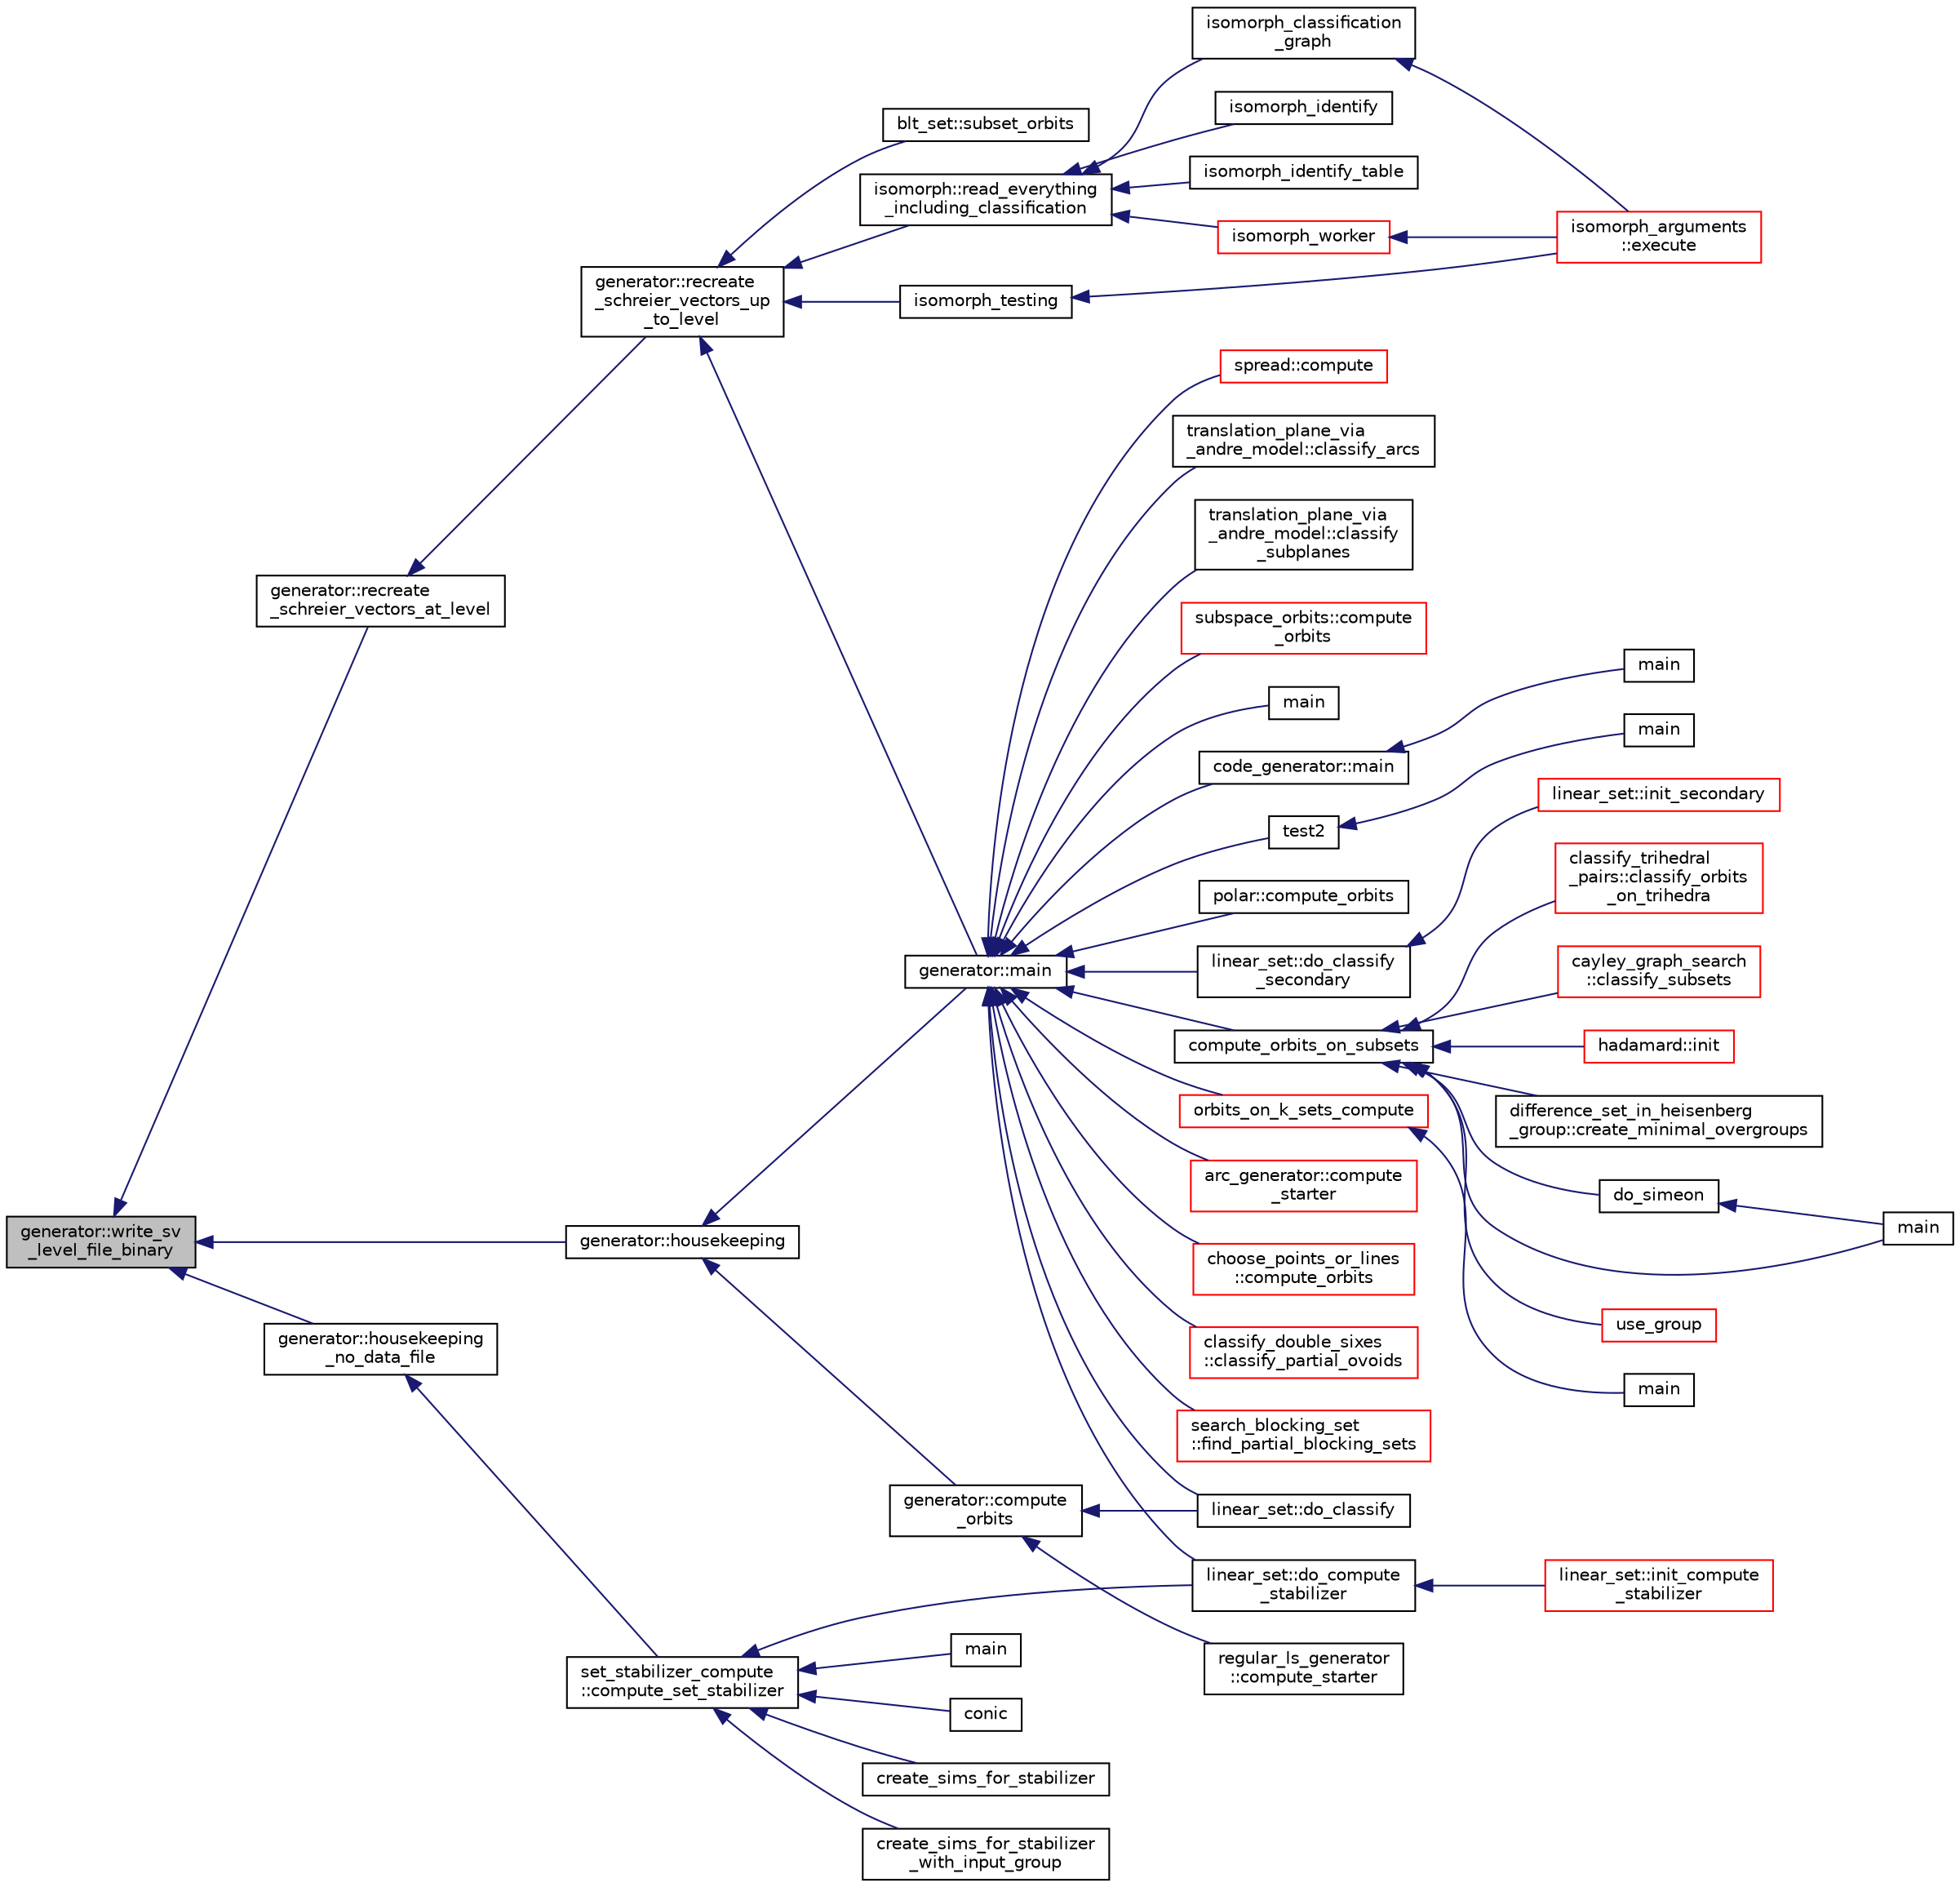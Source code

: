 digraph "generator::write_sv_level_file_binary"
{
  edge [fontname="Helvetica",fontsize="10",labelfontname="Helvetica",labelfontsize="10"];
  node [fontname="Helvetica",fontsize="10",shape=record];
  rankdir="LR";
  Node23271 [label="generator::write_sv\l_level_file_binary",height=0.2,width=0.4,color="black", fillcolor="grey75", style="filled", fontcolor="black"];
  Node23271 -> Node23272 [dir="back",color="midnightblue",fontsize="10",style="solid",fontname="Helvetica"];
  Node23272 [label="generator::recreate\l_schreier_vectors_at_level",height=0.2,width=0.4,color="black", fillcolor="white", style="filled",URL="$d7/d73/classgenerator.html#a7d190e196e7c9721c4135f40f01d922f"];
  Node23272 -> Node23273 [dir="back",color="midnightblue",fontsize="10",style="solid",fontname="Helvetica"];
  Node23273 [label="generator::recreate\l_schreier_vectors_up\l_to_level",height=0.2,width=0.4,color="black", fillcolor="white", style="filled",URL="$d7/d73/classgenerator.html#a2ca7599e91bb012d41153aec95f081f7"];
  Node23273 -> Node23274 [dir="back",color="midnightblue",fontsize="10",style="solid",fontname="Helvetica"];
  Node23274 [label="blt_set::subset_orbits",height=0.2,width=0.4,color="black", fillcolor="white", style="filled",URL="$d1/d3d/classblt__set.html#af8f79fc4346244acfa0e2c2d23c36993"];
  Node23273 -> Node23275 [dir="back",color="midnightblue",fontsize="10",style="solid",fontname="Helvetica"];
  Node23275 [label="generator::main",height=0.2,width=0.4,color="black", fillcolor="white", style="filled",URL="$d7/d73/classgenerator.html#a01abff8e9f231bf0d82e2e8e0061f242"];
  Node23275 -> Node23276 [dir="back",color="midnightblue",fontsize="10",style="solid",fontname="Helvetica"];
  Node23276 [label="main",height=0.2,width=0.4,color="black", fillcolor="white", style="filled",URL="$d2/d11/codes_8h.html#a217dbf8b442f20279ea00b898af96f52"];
  Node23275 -> Node23277 [dir="back",color="midnightblue",fontsize="10",style="solid",fontname="Helvetica"];
  Node23277 [label="code_generator::main",height=0.2,width=0.4,color="black", fillcolor="white", style="filled",URL="$db/d37/classcode__generator.html#ab3cf3a306e4032c2b471ac95321c599f"];
  Node23277 -> Node23278 [dir="back",color="midnightblue",fontsize="10",style="solid",fontname="Helvetica"];
  Node23278 [label="main",height=0.2,width=0.4,color="black", fillcolor="white", style="filled",URL="$d4/d4f/codes_8_c.html#a217dbf8b442f20279ea00b898af96f52"];
  Node23275 -> Node23279 [dir="back",color="midnightblue",fontsize="10",style="solid",fontname="Helvetica"];
  Node23279 [label="test2",height=0.2,width=0.4,color="black", fillcolor="white", style="filled",URL="$d9/db0/factor__space_8_c.html#a39d73a812e5fd8f1bc111e948368cb10"];
  Node23279 -> Node23280 [dir="back",color="midnightblue",fontsize="10",style="solid",fontname="Helvetica"];
  Node23280 [label="main",height=0.2,width=0.4,color="black", fillcolor="white", style="filled",URL="$d9/db0/factor__space_8_c.html#a3c04138a5bfe5d72780bb7e82a18e627"];
  Node23275 -> Node23281 [dir="back",color="midnightblue",fontsize="10",style="solid",fontname="Helvetica"];
  Node23281 [label="polar::compute_orbits",height=0.2,width=0.4,color="black", fillcolor="white", style="filled",URL="$da/d1c/classpolar.html#ac4c3c4f95d14c74ff4a3ec3f3479a1da"];
  Node23275 -> Node23282 [dir="back",color="midnightblue",fontsize="10",style="solid",fontname="Helvetica"];
  Node23282 [label="linear_set::do_classify",height=0.2,width=0.4,color="black", fillcolor="white", style="filled",URL="$dd/d86/classlinear__set.html#a3eb2dbce7fa8b71901dfc12f288ddd0c"];
  Node23275 -> Node23283 [dir="back",color="midnightblue",fontsize="10",style="solid",fontname="Helvetica"];
  Node23283 [label="linear_set::do_classify\l_secondary",height=0.2,width=0.4,color="black", fillcolor="white", style="filled",URL="$dd/d86/classlinear__set.html#a47eb7f9995f3343abd3bdfbf9a9a9162"];
  Node23283 -> Node23284 [dir="back",color="midnightblue",fontsize="10",style="solid",fontname="Helvetica"];
  Node23284 [label="linear_set::init_secondary",height=0.2,width=0.4,color="red", fillcolor="white", style="filled",URL="$dd/d86/classlinear__set.html#a7bf8cd7805559b5762921687a7c1ed97"];
  Node23275 -> Node23286 [dir="back",color="midnightblue",fontsize="10",style="solid",fontname="Helvetica"];
  Node23286 [label="linear_set::do_compute\l_stabilizer",height=0.2,width=0.4,color="black", fillcolor="white", style="filled",URL="$dd/d86/classlinear__set.html#ae8f58ded28fb5370f4459cca42b7463b"];
  Node23286 -> Node23287 [dir="back",color="midnightblue",fontsize="10",style="solid",fontname="Helvetica"];
  Node23287 [label="linear_set::init_compute\l_stabilizer",height=0.2,width=0.4,color="red", fillcolor="white", style="filled",URL="$dd/d86/classlinear__set.html#a0cc3eaec1896fdc977b62e94623b055b"];
  Node23275 -> Node23289 [dir="back",color="midnightblue",fontsize="10",style="solid",fontname="Helvetica"];
  Node23289 [label="compute_orbits_on_subsets",height=0.2,width=0.4,color="black", fillcolor="white", style="filled",URL="$d3/d35/snakes__and__ladders__global_8_c.html#af33697aede0480110b1227f727252637"];
  Node23289 -> Node23290 [dir="back",color="midnightblue",fontsize="10",style="solid",fontname="Helvetica"];
  Node23290 [label="cayley_graph_search\l::classify_subsets",height=0.2,width=0.4,color="red", fillcolor="white", style="filled",URL="$de/dae/classcayley__graph__search.html#a4cf8a90752e018a281481ac80ad52c4b"];
  Node23289 -> Node23293 [dir="back",color="midnightblue",fontsize="10",style="solid",fontname="Helvetica"];
  Node23293 [label="hadamard::init",height=0.2,width=0.4,color="red", fillcolor="white", style="filled",URL="$d7/dbb/classhadamard.html#a16af359850b8bdd0d2a73e260d496c33"];
  Node23289 -> Node23295 [dir="back",color="midnightblue",fontsize="10",style="solid",fontname="Helvetica"];
  Node23295 [label="difference_set_in_heisenberg\l_group::create_minimal_overgroups",height=0.2,width=0.4,color="black", fillcolor="white", style="filled",URL="$de/d8a/classdifference__set__in__heisenberg__group.html#a9bde5ad5da3ebaebf98fbfd3e8110b79"];
  Node23289 -> Node23296 [dir="back",color="midnightblue",fontsize="10",style="solid",fontname="Helvetica"];
  Node23296 [label="main",height=0.2,width=0.4,color="black", fillcolor="white", style="filled",URL="$d5/d13/simeon_8_c.html#ae66f6b31b5ad750f1fe042a706a4e3d4"];
  Node23289 -> Node23297 [dir="back",color="midnightblue",fontsize="10",style="solid",fontname="Helvetica"];
  Node23297 [label="do_simeon",height=0.2,width=0.4,color="black", fillcolor="white", style="filled",URL="$d5/d13/simeon_8_c.html#a36cf3f9cb484fa44da7a7dfcbe9385d0"];
  Node23297 -> Node23296 [dir="back",color="midnightblue",fontsize="10",style="solid",fontname="Helvetica"];
  Node23289 -> Node23298 [dir="back",color="midnightblue",fontsize="10",style="solid",fontname="Helvetica"];
  Node23298 [label="use_group",height=0.2,width=0.4,color="red", fillcolor="white", style="filled",URL="$d9/d9f/all__cliques_8_c.html#aba62531e97173264c39afe2c7857af31"];
  Node23289 -> Node23300 [dir="back",color="midnightblue",fontsize="10",style="solid",fontname="Helvetica"];
  Node23300 [label="classify_trihedral\l_pairs::classify_orbits\l_on_trihedra",height=0.2,width=0.4,color="red", fillcolor="white", style="filled",URL="$d1/d21/classclassify__trihedral__pairs.html#a99625621bfba4bb65b3d60304b306539"];
  Node23275 -> Node23307 [dir="back",color="midnightblue",fontsize="10",style="solid",fontname="Helvetica"];
  Node23307 [label="orbits_on_k_sets_compute",height=0.2,width=0.4,color="red", fillcolor="white", style="filled",URL="$d3/d35/snakes__and__ladders__global_8_c.html#a96743526b15703539d544499276aaa71"];
  Node23307 -> Node23308 [dir="back",color="midnightblue",fontsize="10",style="solid",fontname="Helvetica"];
  Node23308 [label="main",height=0.2,width=0.4,color="black", fillcolor="white", style="filled",URL="$d9/d5f/example__fano__plane_8_c.html#ae66f6b31b5ad750f1fe042a706a4e3d4"];
  Node23275 -> Node23317 [dir="back",color="midnightblue",fontsize="10",style="solid",fontname="Helvetica"];
  Node23317 [label="arc_generator::compute\l_starter",height=0.2,width=0.4,color="red", fillcolor="white", style="filled",URL="$d4/d21/classarc__generator.html#aad1dcec3a1c302e743d574bd1ac857d9"];
  Node23275 -> Node23322 [dir="back",color="midnightblue",fontsize="10",style="solid",fontname="Helvetica"];
  Node23322 [label="choose_points_or_lines\l::compute_orbits",height=0.2,width=0.4,color="red", fillcolor="white", style="filled",URL="$d6/d75/classchoose__points__or__lines.html#adc353e2d41dc8a39563322c8cdd85f61"];
  Node23275 -> Node23324 [dir="back",color="midnightblue",fontsize="10",style="solid",fontname="Helvetica"];
  Node23324 [label="classify_double_sixes\l::classify_partial_ovoids",height=0.2,width=0.4,color="red", fillcolor="white", style="filled",URL="$dd/d23/classclassify__double__sixes.html#a2253fca143a0e8a3e39655eb05668ae9"];
  Node23275 -> Node23326 [dir="back",color="midnightblue",fontsize="10",style="solid",fontname="Helvetica"];
  Node23326 [label="search_blocking_set\l::find_partial_blocking_sets",height=0.2,width=0.4,color="red", fillcolor="white", style="filled",URL="$dc/d36/classsearch__blocking__set.html#ad3fdb3d356db75a02c406bc9d4e9e9b6"];
  Node23275 -> Node23328 [dir="back",color="midnightblue",fontsize="10",style="solid",fontname="Helvetica"];
  Node23328 [label="spread::compute",height=0.2,width=0.4,color="red", fillcolor="white", style="filled",URL="$da/dc1/classspread.html#a9674466d3e03b8dad79882299c638a21"];
  Node23275 -> Node23330 [dir="back",color="midnightblue",fontsize="10",style="solid",fontname="Helvetica"];
  Node23330 [label="translation_plane_via\l_andre_model::classify_arcs",height=0.2,width=0.4,color="black", fillcolor="white", style="filled",URL="$d1/dcc/classtranslation__plane__via__andre__model.html#ac8f002e812a8b152d41e806688601c5e"];
  Node23275 -> Node23331 [dir="back",color="midnightblue",fontsize="10",style="solid",fontname="Helvetica"];
  Node23331 [label="translation_plane_via\l_andre_model::classify\l_subplanes",height=0.2,width=0.4,color="black", fillcolor="white", style="filled",URL="$d1/dcc/classtranslation__plane__via__andre__model.html#a794fefa95f0a7f7b887133375988ee55"];
  Node23275 -> Node23332 [dir="back",color="midnightblue",fontsize="10",style="solid",fontname="Helvetica"];
  Node23332 [label="subspace_orbits::compute\l_orbits",height=0.2,width=0.4,color="red", fillcolor="white", style="filled",URL="$d2/d9f/classsubspace__orbits.html#a2778f8d49cde1675de1ef6acfe180b63"];
  Node23273 -> Node23334 [dir="back",color="midnightblue",fontsize="10",style="solid",fontname="Helvetica"];
  Node23334 [label="isomorph::read_everything\l_including_classification",height=0.2,width=0.4,color="black", fillcolor="white", style="filled",URL="$d3/d5f/classisomorph.html#aa6a56e4522d3133a6ea65c9ac6de3924"];
  Node23334 -> Node23335 [dir="back",color="midnightblue",fontsize="10",style="solid",fontname="Helvetica"];
  Node23335 [label="isomorph_classification\l_graph",height=0.2,width=0.4,color="black", fillcolor="white", style="filled",URL="$d4/d7e/isomorph__global_8_c.html#a027e803e6cab7af4c400a71663bf4715"];
  Node23335 -> Node23314 [dir="back",color="midnightblue",fontsize="10",style="solid",fontname="Helvetica"];
  Node23314 [label="isomorph_arguments\l::execute",height=0.2,width=0.4,color="red", fillcolor="white", style="filled",URL="$d5/de4/classisomorph__arguments.html#aa85e472d14906abdd5672dc66027583e"];
  Node23334 -> Node23336 [dir="back",color="midnightblue",fontsize="10",style="solid",fontname="Helvetica"];
  Node23336 [label="isomorph_identify",height=0.2,width=0.4,color="black", fillcolor="white", style="filled",URL="$d4/d7e/isomorph__global_8_c.html#aa0fe57c73d5668eee10a6022ada7f6a3"];
  Node23334 -> Node23337 [dir="back",color="midnightblue",fontsize="10",style="solid",fontname="Helvetica"];
  Node23337 [label="isomorph_identify_table",height=0.2,width=0.4,color="black", fillcolor="white", style="filled",URL="$d4/d7e/isomorph__global_8_c.html#a9fd19ea945561cf2a6bb5c72dd4b1cb2"];
  Node23334 -> Node23338 [dir="back",color="midnightblue",fontsize="10",style="solid",fontname="Helvetica"];
  Node23338 [label="isomorph_worker",height=0.2,width=0.4,color="red", fillcolor="white", style="filled",URL="$d4/d7e/isomorph__global_8_c.html#ace3bb6ec719b02a35534309d4d3fe99a"];
  Node23338 -> Node23314 [dir="back",color="midnightblue",fontsize="10",style="solid",fontname="Helvetica"];
  Node23273 -> Node23339 [dir="back",color="midnightblue",fontsize="10",style="solid",fontname="Helvetica"];
  Node23339 [label="isomorph_testing",height=0.2,width=0.4,color="black", fillcolor="white", style="filled",URL="$d4/d7e/isomorph__global_8_c.html#a5a73cbe9f89c4727f086482ee2d238f9"];
  Node23339 -> Node23314 [dir="back",color="midnightblue",fontsize="10",style="solid",fontname="Helvetica"];
  Node23271 -> Node23340 [dir="back",color="midnightblue",fontsize="10",style="solid",fontname="Helvetica"];
  Node23340 [label="generator::housekeeping",height=0.2,width=0.4,color="black", fillcolor="white", style="filled",URL="$d7/d73/classgenerator.html#aaf2bd92e8f74eb9fbc3244a6dde6f78c"];
  Node23340 -> Node23341 [dir="back",color="midnightblue",fontsize="10",style="solid",fontname="Helvetica"];
  Node23341 [label="generator::compute\l_orbits",height=0.2,width=0.4,color="black", fillcolor="white", style="filled",URL="$d7/d73/classgenerator.html#a23989bc20ecaaed39c4119c758367f40"];
  Node23341 -> Node23342 [dir="back",color="midnightblue",fontsize="10",style="solid",fontname="Helvetica"];
  Node23342 [label="regular_ls_generator\l::compute_starter",height=0.2,width=0.4,color="black", fillcolor="white", style="filled",URL="$d2/dd8/classregular__ls__generator.html#aa38907741058694a73194b02ceb4a53d"];
  Node23341 -> Node23282 [dir="back",color="midnightblue",fontsize="10",style="solid",fontname="Helvetica"];
  Node23340 -> Node23275 [dir="back",color="midnightblue",fontsize="10",style="solid",fontname="Helvetica"];
  Node23271 -> Node23343 [dir="back",color="midnightblue",fontsize="10",style="solid",fontname="Helvetica"];
  Node23343 [label="generator::housekeeping\l_no_data_file",height=0.2,width=0.4,color="black", fillcolor="white", style="filled",URL="$d7/d73/classgenerator.html#a6c09d8dc65abd5c79f3310e8293a56d8"];
  Node23343 -> Node23344 [dir="back",color="midnightblue",fontsize="10",style="solid",fontname="Helvetica"];
  Node23344 [label="set_stabilizer_compute\l::compute_set_stabilizer",height=0.2,width=0.4,color="black", fillcolor="white", style="filled",URL="$d8/dc6/classset__stabilizer__compute.html#ad4f92074322e98c7cd0ed5d4f8486b76"];
  Node23344 -> Node23345 [dir="back",color="midnightblue",fontsize="10",style="solid",fontname="Helvetica"];
  Node23345 [label="main",height=0.2,width=0.4,color="black", fillcolor="white", style="filled",URL="$db/d67/test__hyperoval_8_c.html#a3c04138a5bfe5d72780bb7e82a18e627"];
  Node23344 -> Node23346 [dir="back",color="midnightblue",fontsize="10",style="solid",fontname="Helvetica"];
  Node23346 [label="conic",height=0.2,width=0.4,color="black", fillcolor="white", style="filled",URL="$d4/de8/conic_8_c.html#a96def9474b981a9d5831a9b48d85d652"];
  Node23344 -> Node23286 [dir="back",color="midnightblue",fontsize="10",style="solid",fontname="Helvetica"];
  Node23344 -> Node23347 [dir="back",color="midnightblue",fontsize="10",style="solid",fontname="Helvetica"];
  Node23347 [label="create_sims_for_stabilizer",height=0.2,width=0.4,color="black", fillcolor="white", style="filled",URL="$d0/d76/tl__algebra__and__number__theory_8h.html#af2c67d225072549409be710ac3cd30f8"];
  Node23344 -> Node23348 [dir="back",color="midnightblue",fontsize="10",style="solid",fontname="Helvetica"];
  Node23348 [label="create_sims_for_stabilizer\l_with_input_group",height=0.2,width=0.4,color="black", fillcolor="white", style="filled",URL="$d0/d76/tl__algebra__and__number__theory_8h.html#af5482567a8d6ba5c2fe593bf6f7f9a0f"];
}
